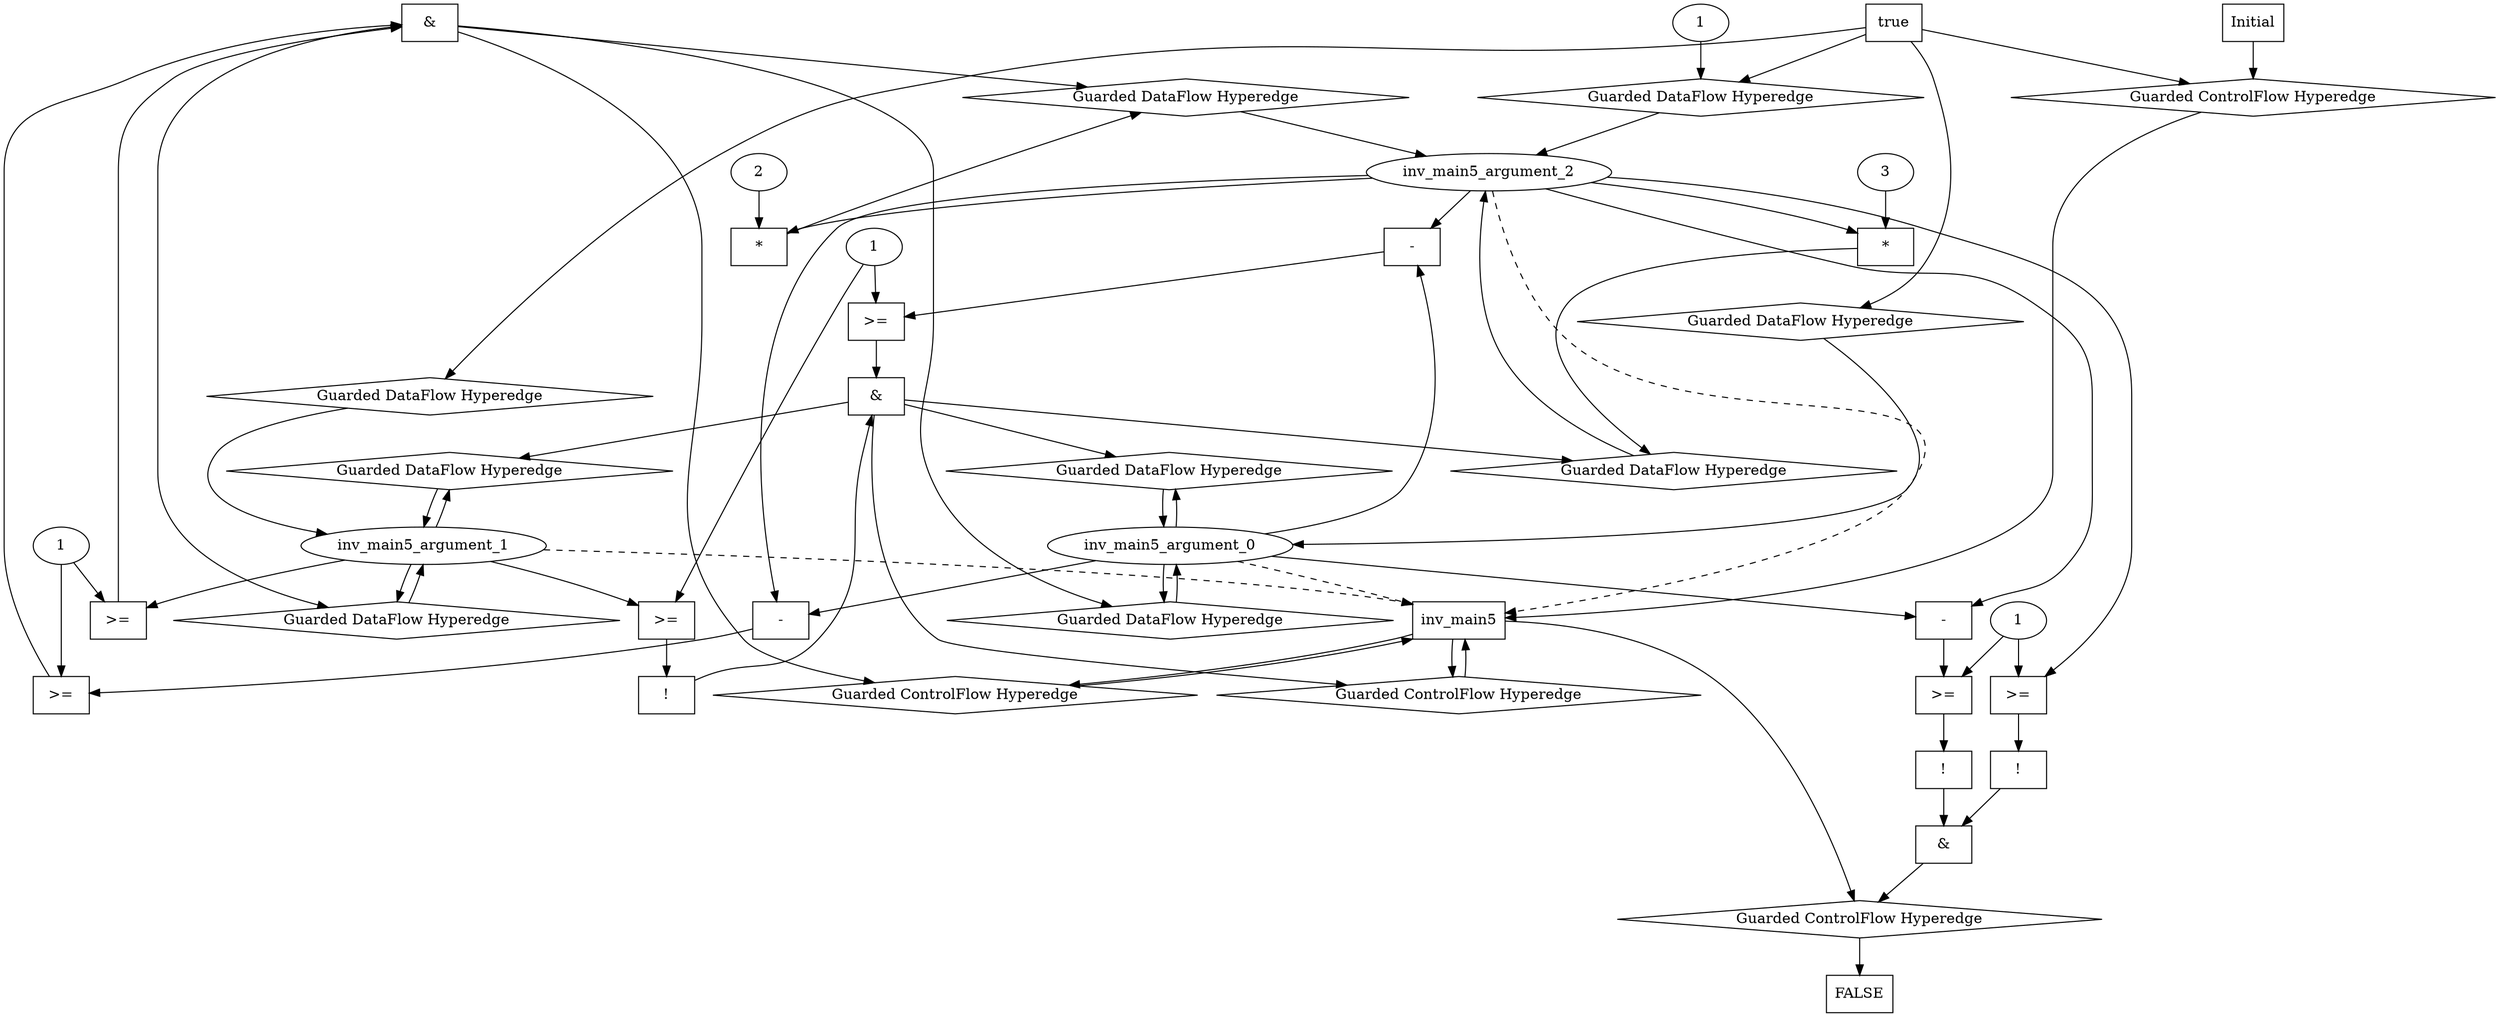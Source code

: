 digraph dag {
inv_main5 [label="inv_main5" shape="rect"];
FALSE [label="FALSE" shape="rect"];
Initial [label="Initial" shape="rect"];
ControlFowHyperEdge_0 [label="Guarded ControlFlow Hyperedge" shape="diamond"];
Initial -> ControlFowHyperEdge_0[label=""]
ControlFowHyperEdge_0 -> inv_main5[label=""]
ControlFowHyperEdge_1 [label="Guarded ControlFlow Hyperedge" shape="diamond"];
inv_main5 -> ControlFowHyperEdge_1[label=""]
ControlFowHyperEdge_1 -> inv_main5[label=""]
ControlFowHyperEdge_2 [label="Guarded ControlFlow Hyperedge" shape="diamond"];
inv_main5 -> ControlFowHyperEdge_2[label=""]
ControlFowHyperEdge_2 -> inv_main5[label=""]
ControlFowHyperEdge_3 [label="Guarded ControlFlow Hyperedge" shape="diamond"];
inv_main5 -> ControlFowHyperEdge_3[label=""]
ControlFowHyperEdge_3 -> FALSE[label=""]
inv_main5_argument_0 [label="inv_main5_argument_0" shape="oval"];
inv_main5_argument_0 -> inv_main5[label="" style="dashed"]
inv_main5_argument_1 [label="inv_main5_argument_1" shape="oval"];
inv_main5_argument_1 -> inv_main5[label="" style="dashed"]
inv_main5_argument_2 [label="inv_main5_argument_2" shape="oval"];
inv_main5_argument_2 -> inv_main5[label="" style="dashed"]

true_0 [label="true" shape="rect"];
true_0->ControlFowHyperEdge_0 [label=""];
xxxinv_main5___Initial_0xxxdataFlow_0_node_0 [label="1"];

xxxinv_main5___Initial_0xxxdataFlow_0_node_0->DataFowHyperEdge_0_inv_main5_argument_2 [label=""];
xxxinv_main5___inv_main5_1xxx_and [label="&" shape="rect"];
xxxinv_main5___inv_main5_1xxxguard_0_node_0 [label=">=" shape="rect"];
xxxinv_main5___inv_main5_1xxxguard_0_node_2 [label="1"];
inv_main5_argument_1->xxxinv_main5___inv_main5_1xxxguard_0_node_0
xxxinv_main5___inv_main5_1xxxguard_0_node_2->xxxinv_main5___inv_main5_1xxxguard_0_node_0

xxxinv_main5___inv_main5_1xxxguard_0_node_0->xxxinv_main5___inv_main5_1xxx_and [label=""];
xxxinv_main5___inv_main5_1xxxguard1_node_0 [label=">=" shape="rect"];
xxxinv_main5___inv_main5_1xxxguard1_node_1 [label="-" shape="rect"];
xxxinv_main5___inv_main5_1xxxguard1_node_1->xxxinv_main5___inv_main5_1xxxguard1_node_0
xxxinv_main5___inv_main5_1xxxguard_0_node_2->xxxinv_main5___inv_main5_1xxxguard1_node_0
inv_main5_argument_0->xxxinv_main5___inv_main5_1xxxguard1_node_1
inv_main5_argument_2->xxxinv_main5___inv_main5_1xxxguard1_node_1

xxxinv_main5___inv_main5_1xxxguard1_node_0->xxxinv_main5___inv_main5_1xxx_and [label=""];
xxxinv_main5___inv_main5_1xxx_and->ControlFowHyperEdge_1 [label=""];
xxxinv_main5___inv_main5_1xxxdataFlow_0_node_0 [label="*" shape="rect"];
xxxinv_main5___inv_main5_1xxxdataFlow_0_node_1 [label="2"];
xxxinv_main5___inv_main5_1xxxdataFlow_0_node_1->xxxinv_main5___inv_main5_1xxxdataFlow_0_node_0
inv_main5_argument_2->xxxinv_main5___inv_main5_1xxxdataFlow_0_node_0

xxxinv_main5___inv_main5_1xxxdataFlow_0_node_0->DataFowHyperEdge_1_inv_main5_argument_2 [label=""];
xxxinv_main5___inv_main5_2xxx_and [label="&" shape="rect"];
xxxinv_main5___inv_main5_2xxxguard_0_node_0 [label="!" shape="rect"];
xxxinv_main5___inv_main5_2xxxguard_0_node_1 [label=">=" shape="rect"];
xxxinv_main5___inv_main5_2xxxguard_0_node_3 [label="1"];
xxxinv_main5___inv_main5_2xxxguard_0_node_1->xxxinv_main5___inv_main5_2xxxguard_0_node_0
inv_main5_argument_1->xxxinv_main5___inv_main5_2xxxguard_0_node_1
xxxinv_main5___inv_main5_2xxxguard_0_node_3->xxxinv_main5___inv_main5_2xxxguard_0_node_1

xxxinv_main5___inv_main5_2xxxguard_0_node_0->xxxinv_main5___inv_main5_2xxx_and [label=""];
xxxinv_main5___inv_main5_2xxxguard1_node_0 [label=">=" shape="rect"];
xxxinv_main5___inv_main5_2xxxguard1_node_1 [label="-" shape="rect"];
xxxinv_main5___inv_main5_2xxxguard1_node_1->xxxinv_main5___inv_main5_2xxxguard1_node_0
xxxinv_main5___inv_main5_2xxxguard_0_node_3->xxxinv_main5___inv_main5_2xxxguard1_node_0
inv_main5_argument_0->xxxinv_main5___inv_main5_2xxxguard1_node_1
inv_main5_argument_2->xxxinv_main5___inv_main5_2xxxguard1_node_1

xxxinv_main5___inv_main5_2xxxguard1_node_0->xxxinv_main5___inv_main5_2xxx_and [label=""];
xxxinv_main5___inv_main5_2xxx_and->ControlFowHyperEdge_2 [label=""];
xxxinv_main5___inv_main5_2xxxdataFlow_0_node_0 [label="*" shape="rect"];
xxxinv_main5___inv_main5_2xxxdataFlow_0_node_1 [label="3"];
xxxinv_main5___inv_main5_2xxxdataFlow_0_node_1->xxxinv_main5___inv_main5_2xxxdataFlow_0_node_0
inv_main5_argument_2->xxxinv_main5___inv_main5_2xxxdataFlow_0_node_0

xxxinv_main5___inv_main5_2xxxdataFlow_0_node_0->DataFowHyperEdge_2_inv_main5_argument_2 [label=""];
xxxFALSE___inv_main5_3xxx_and [label="&" shape="rect"];
xxxFALSE___inv_main5_3xxxguard_0_node_0 [label="!" shape="rect"];
xxxFALSE___inv_main5_3xxxguard_0_node_1 [label=">=" shape="rect"];
xxxFALSE___inv_main5_3xxxguard_0_node_3 [label="1"];
xxxFALSE___inv_main5_3xxxguard_0_node_1->xxxFALSE___inv_main5_3xxxguard_0_node_0
inv_main5_argument_2->xxxFALSE___inv_main5_3xxxguard_0_node_1
xxxFALSE___inv_main5_3xxxguard_0_node_3->xxxFALSE___inv_main5_3xxxguard_0_node_1

xxxFALSE___inv_main5_3xxxguard_0_node_0->xxxFALSE___inv_main5_3xxx_and [label=""];
xxxFALSE___inv_main5_3xxxguard1_node_0 [label="!" shape="rect"];
xxxFALSE___inv_main5_3xxxguard1_node_1 [label=">=" shape="rect"];
xxxFALSE___inv_main5_3xxxguard1_node_2 [label="-" shape="rect"];
xxxFALSE___inv_main5_3xxxguard1_node_1->xxxFALSE___inv_main5_3xxxguard1_node_0
xxxFALSE___inv_main5_3xxxguard1_node_2->xxxFALSE___inv_main5_3xxxguard1_node_1
xxxFALSE___inv_main5_3xxxguard_0_node_3->xxxFALSE___inv_main5_3xxxguard1_node_1
inv_main5_argument_0->xxxFALSE___inv_main5_3xxxguard1_node_2
inv_main5_argument_2->xxxFALSE___inv_main5_3xxxguard1_node_2

xxxFALSE___inv_main5_3xxxguard1_node_0->xxxFALSE___inv_main5_3xxx_and [label=""];
xxxFALSE___inv_main5_3xxx_and->ControlFowHyperEdge_3 [label=""];
DataFowHyperEdge_0_inv_main5_argument_0 [label="Guarded DataFlow Hyperedge" shape="diamond"];
DataFowHyperEdge_0_inv_main5_argument_0 -> inv_main5_argument_0[label=""]
true_0->DataFowHyperEdge_0_inv_main5_argument_0 [label=""];
DataFowHyperEdge_0_inv_main5_argument_1 [label="Guarded DataFlow Hyperedge" shape="diamond"];
DataFowHyperEdge_0_inv_main5_argument_1 -> inv_main5_argument_1[label=""]
true_0->DataFowHyperEdge_0_inv_main5_argument_1 [label=""];
DataFowHyperEdge_0_inv_main5_argument_2 [label="Guarded DataFlow Hyperedge" shape="diamond"];
DataFowHyperEdge_0_inv_main5_argument_2 -> inv_main5_argument_2[label=""]
true_0->DataFowHyperEdge_0_inv_main5_argument_2 [label=""];
DataFowHyperEdge_1_inv_main5_argument_0 [label="Guarded DataFlow Hyperedge" shape="diamond"];
DataFowHyperEdge_1_inv_main5_argument_0 -> inv_main5_argument_0[label=""]
xxxinv_main5___inv_main5_1xxx_and -> DataFowHyperEdge_1_inv_main5_argument_0[label=""]
DataFowHyperEdge_1_inv_main5_argument_1 [label="Guarded DataFlow Hyperedge" shape="diamond"];
DataFowHyperEdge_1_inv_main5_argument_1 -> inv_main5_argument_1[label=""]
xxxinv_main5___inv_main5_1xxx_and -> DataFowHyperEdge_1_inv_main5_argument_1[label=""]
DataFowHyperEdge_1_inv_main5_argument_2 [label="Guarded DataFlow Hyperedge" shape="diamond"];
DataFowHyperEdge_1_inv_main5_argument_2 -> inv_main5_argument_2[label=""]
xxxinv_main5___inv_main5_1xxx_and -> DataFowHyperEdge_1_inv_main5_argument_2[label=""]
DataFowHyperEdge_2_inv_main5_argument_0 [label="Guarded DataFlow Hyperedge" shape="diamond"];
DataFowHyperEdge_2_inv_main5_argument_0 -> inv_main5_argument_0[label=""]
xxxinv_main5___inv_main5_2xxx_and -> DataFowHyperEdge_2_inv_main5_argument_0[label=""]
DataFowHyperEdge_2_inv_main5_argument_1 [label="Guarded DataFlow Hyperedge" shape="diamond"];
DataFowHyperEdge_2_inv_main5_argument_1 -> inv_main5_argument_1[label=""]
xxxinv_main5___inv_main5_2xxx_and -> DataFowHyperEdge_2_inv_main5_argument_1[label=""]
DataFowHyperEdge_2_inv_main5_argument_2 [label="Guarded DataFlow Hyperedge" shape="diamond"];
DataFowHyperEdge_2_inv_main5_argument_2 -> inv_main5_argument_2[label=""]
xxxinv_main5___inv_main5_2xxx_and -> DataFowHyperEdge_2_inv_main5_argument_2[label=""]
inv_main5_argument_0 -> DataFowHyperEdge_1_inv_main5_argument_0[label=""]
inv_main5_argument_1 -> DataFowHyperEdge_1_inv_main5_argument_1[label=""]
inv_main5_argument_0 -> DataFowHyperEdge_2_inv_main5_argument_0[label=""]
inv_main5_argument_1 -> DataFowHyperEdge_2_inv_main5_argument_1[label=""]
}
